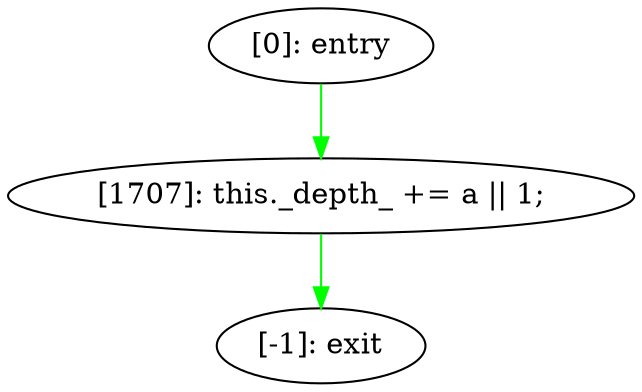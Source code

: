 digraph {
"0" [label="[1707]: this._depth_ += a || 1;\n"] 
"1" [label="[-1]: exit"] 
"2" [label="[0]: entry"] 
"0" -> "1" [label="" color="green"] 
"2" -> "0" [label="" color="green"] 
}
